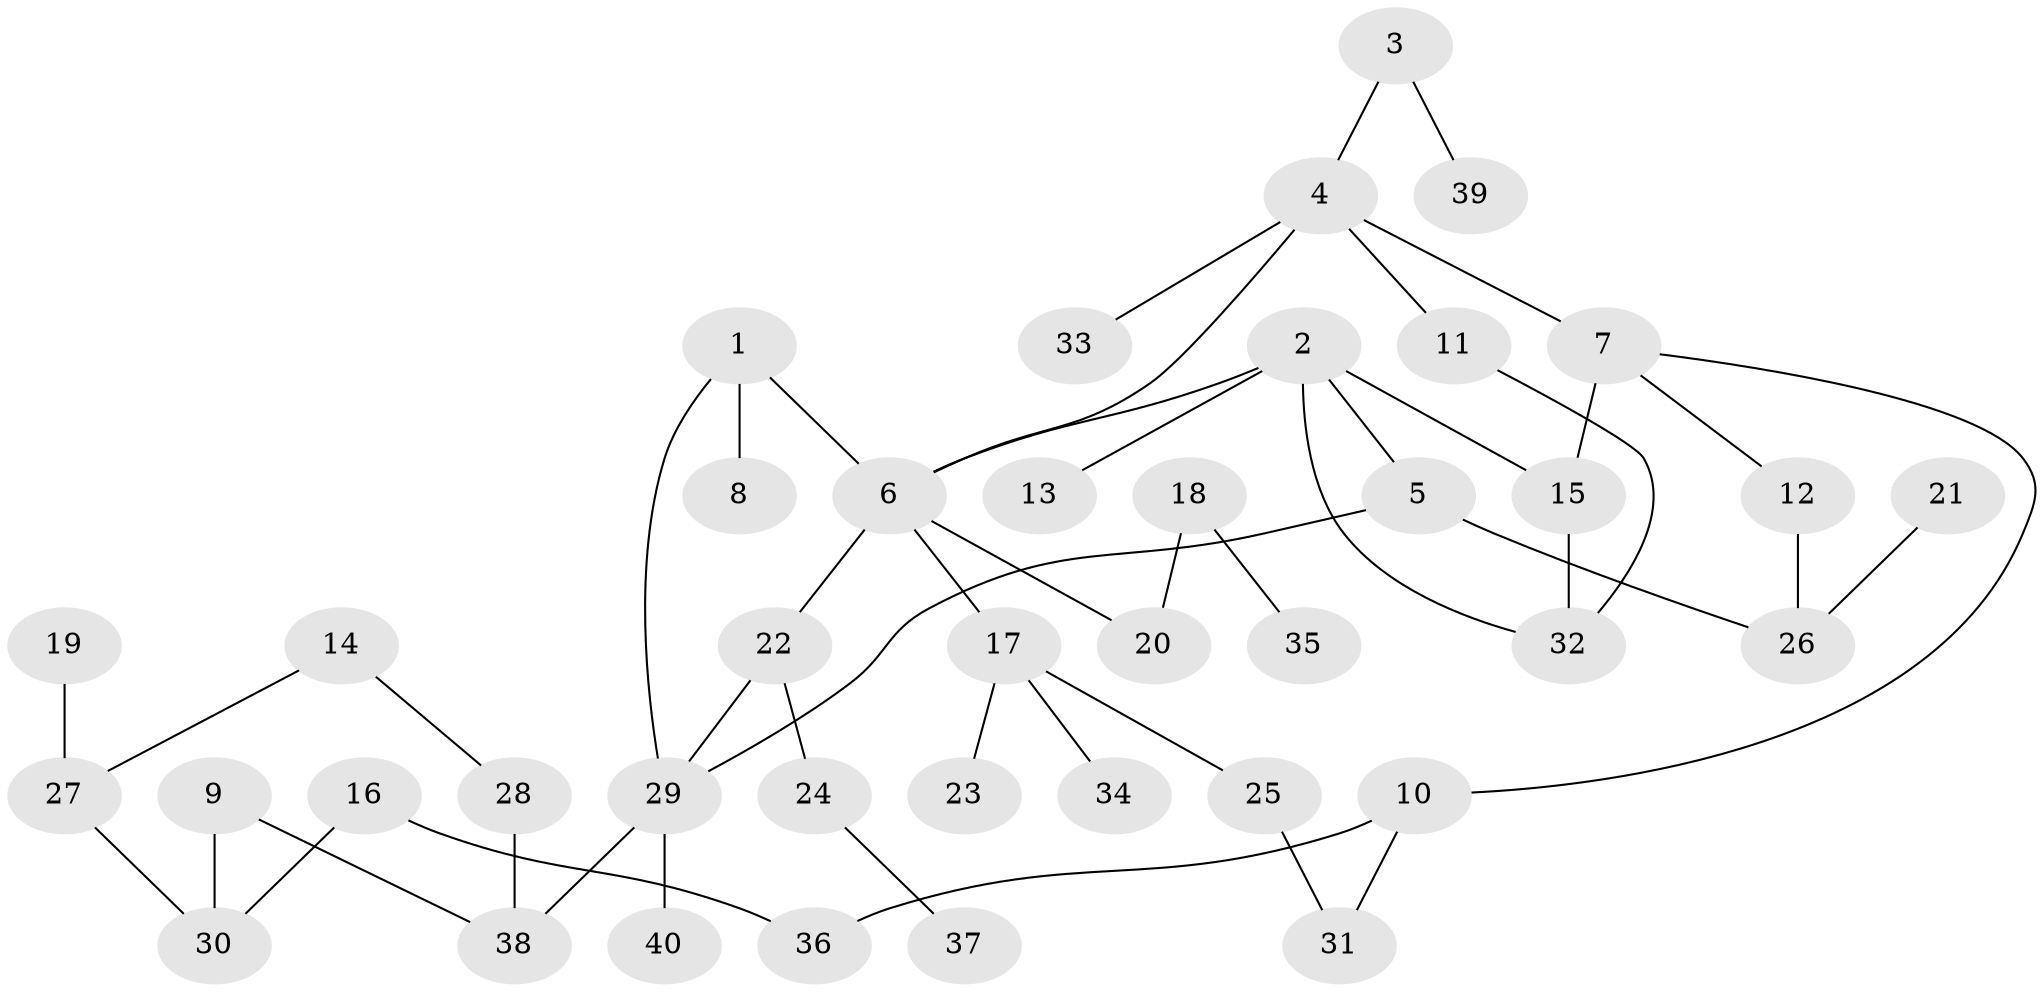 // original degree distribution, {3: 0.189873417721519, 6: 0.012658227848101266, 7: 0.012658227848101266, 5: 0.0379746835443038, 4: 0.06329113924050633, 2: 0.3670886075949367, 1: 0.31645569620253167}
// Generated by graph-tools (version 1.1) at 2025/01/03/09/25 03:01:10]
// undirected, 40 vertices, 48 edges
graph export_dot {
graph [start="1"]
  node [color=gray90,style=filled];
  1;
  2;
  3;
  4;
  5;
  6;
  7;
  8;
  9;
  10;
  11;
  12;
  13;
  14;
  15;
  16;
  17;
  18;
  19;
  20;
  21;
  22;
  23;
  24;
  25;
  26;
  27;
  28;
  29;
  30;
  31;
  32;
  33;
  34;
  35;
  36;
  37;
  38;
  39;
  40;
  1 -- 6 [weight=1.0];
  1 -- 8 [weight=1.0];
  1 -- 29 [weight=1.0];
  2 -- 5 [weight=1.0];
  2 -- 6 [weight=1.0];
  2 -- 13 [weight=1.0];
  2 -- 15 [weight=1.0];
  2 -- 32 [weight=1.0];
  3 -- 4 [weight=1.0];
  3 -- 39 [weight=1.0];
  4 -- 6 [weight=1.0];
  4 -- 7 [weight=1.0];
  4 -- 11 [weight=1.0];
  4 -- 33 [weight=1.0];
  5 -- 26 [weight=1.0];
  5 -- 29 [weight=1.0];
  6 -- 17 [weight=1.0];
  6 -- 20 [weight=1.0];
  6 -- 22 [weight=1.0];
  7 -- 10 [weight=1.0];
  7 -- 12 [weight=1.0];
  7 -- 15 [weight=2.0];
  9 -- 30 [weight=1.0];
  9 -- 38 [weight=1.0];
  10 -- 31 [weight=1.0];
  10 -- 36 [weight=1.0];
  11 -- 32 [weight=1.0];
  12 -- 26 [weight=1.0];
  14 -- 27 [weight=1.0];
  14 -- 28 [weight=1.0];
  15 -- 32 [weight=1.0];
  16 -- 30 [weight=1.0];
  16 -- 36 [weight=1.0];
  17 -- 23 [weight=1.0];
  17 -- 25 [weight=1.0];
  17 -- 34 [weight=1.0];
  18 -- 20 [weight=1.0];
  18 -- 35 [weight=1.0];
  19 -- 27 [weight=1.0];
  21 -- 26 [weight=1.0];
  22 -- 24 [weight=1.0];
  22 -- 29 [weight=1.0];
  24 -- 37 [weight=1.0];
  25 -- 31 [weight=1.0];
  27 -- 30 [weight=1.0];
  28 -- 38 [weight=1.0];
  29 -- 38 [weight=1.0];
  29 -- 40 [weight=1.0];
}

